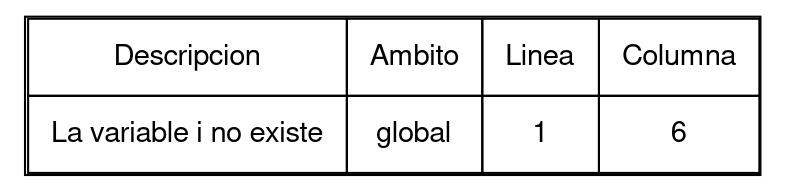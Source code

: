 
digraph G{
fontname="Helvetica,Arial,sans-serif";
node [fontname="Helvetica,Arial,sans-serif"];
a0 [shape=none label=<
<TABLE border="1" cellspacing="0" cellpadding="10">
<tr><td>Descripcion</td><td>Ambito</td><td>Linea</td><td>Columna</td></tr>
<tr><td>La variable i no existe</td><td>global</td><td>1</td><td>6</td></tr></TABLE>>];
}
